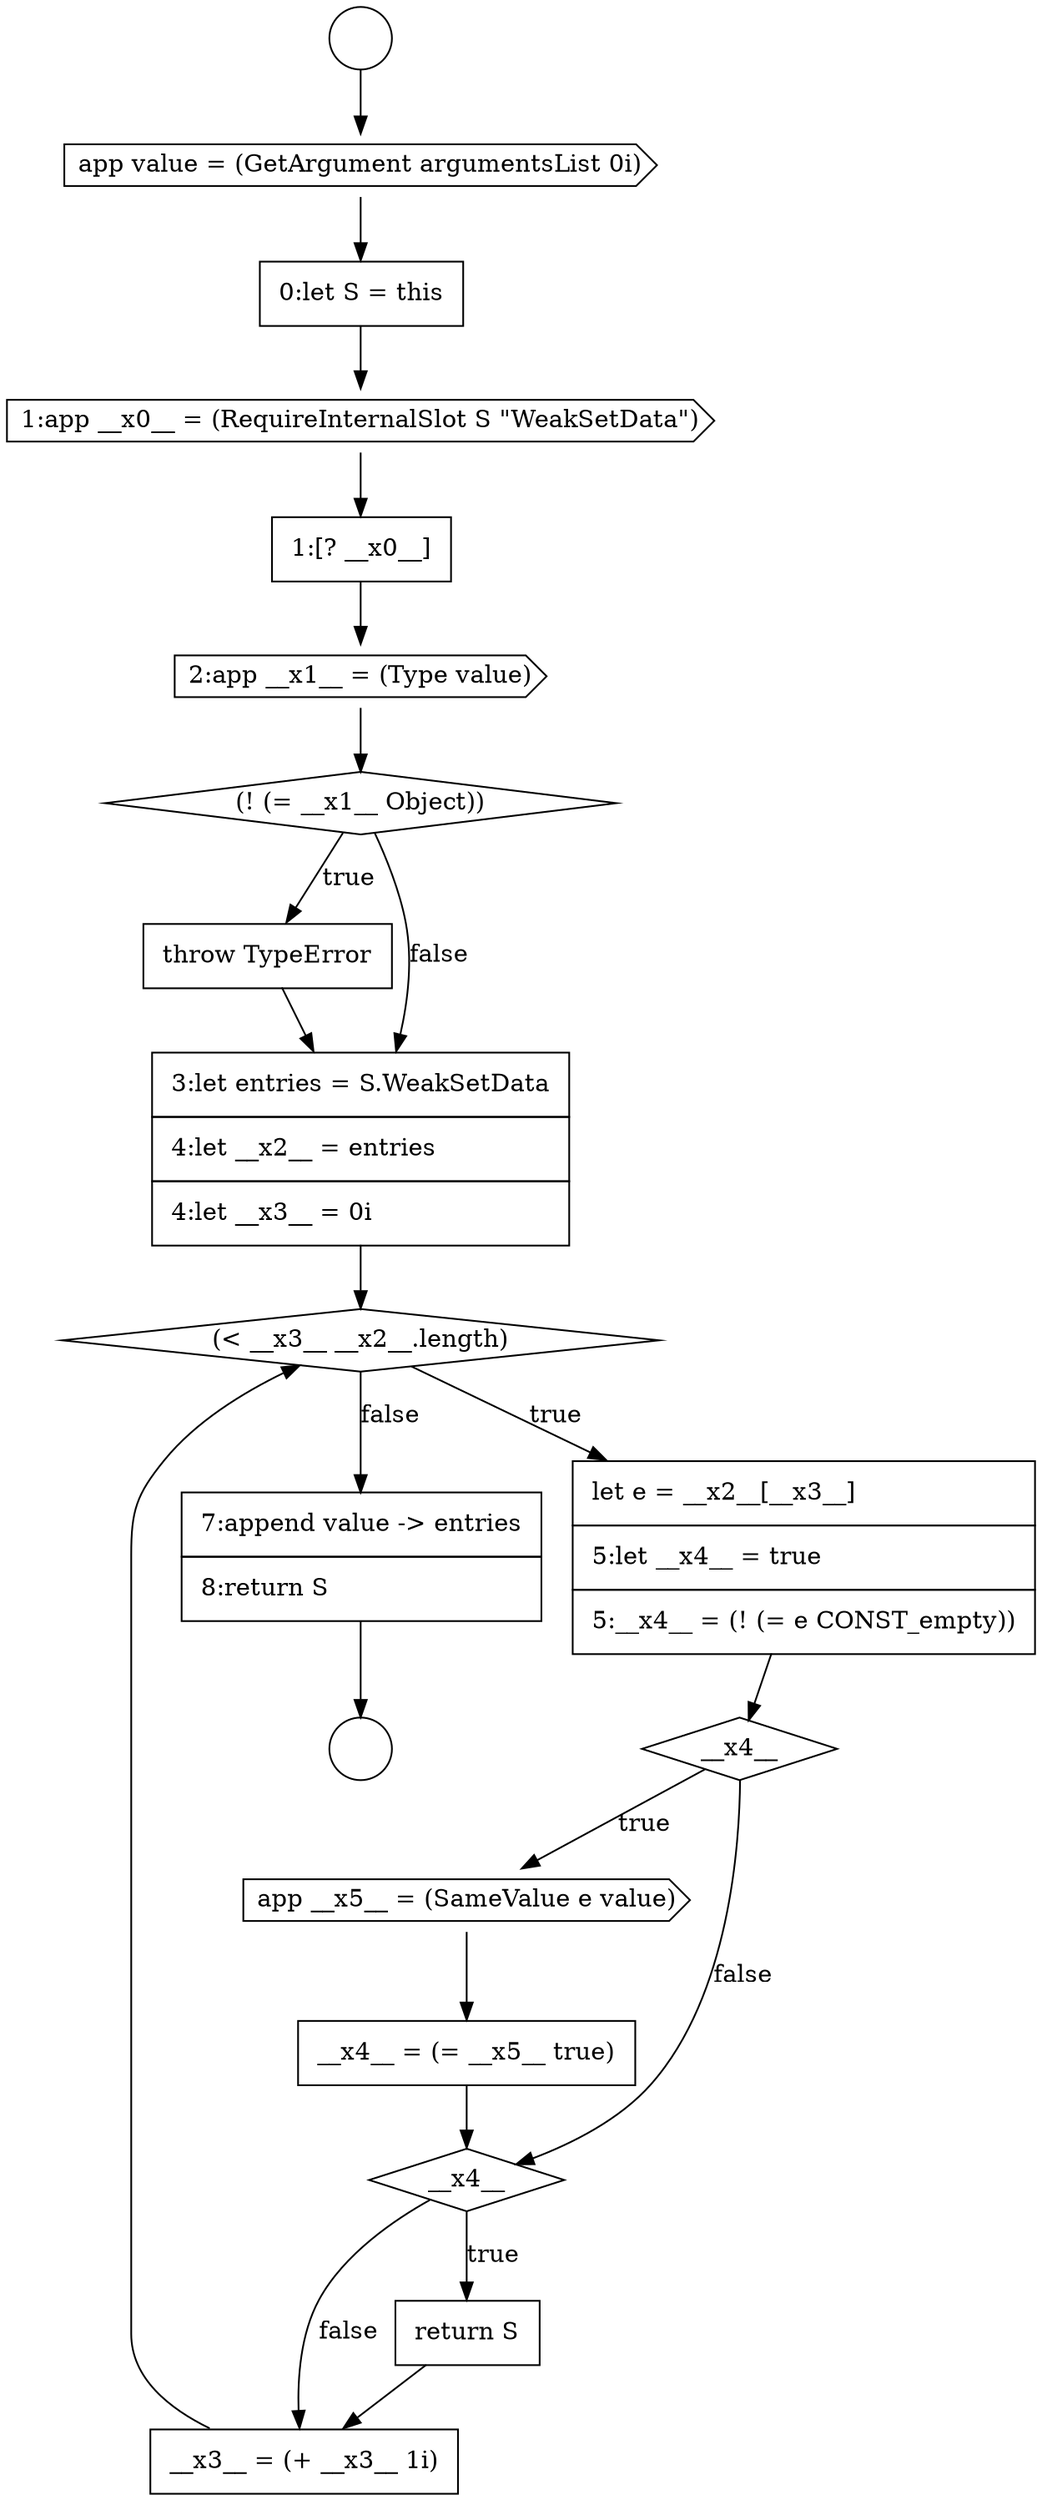 digraph {
  node17697 [shape=none, margin=0, label=<<font color="black">
    <table border="0" cellborder="1" cellspacing="0" cellpadding="10">
      <tr><td align="left">throw TypeError</td></tr>
    </table>
  </font>> color="black" fillcolor="white" style=filled]
  node17702 [shape=cds, label=<<font color="black">app __x5__ = (SameValue e value)</font>> color="black" fillcolor="white" style=filled]
  node17692 [shape=none, margin=0, label=<<font color="black">
    <table border="0" cellborder="1" cellspacing="0" cellpadding="10">
      <tr><td align="left">0:let S = this</td></tr>
    </table>
  </font>> color="black" fillcolor="white" style=filled]
  node17704 [shape=diamond, label=<<font color="black">__x4__</font>> color="black" fillcolor="white" style=filled]
  node17698 [shape=none, margin=0, label=<<font color="black">
    <table border="0" cellborder="1" cellspacing="0" cellpadding="10">
      <tr><td align="left">3:let entries = S.WeakSetData</td></tr>
      <tr><td align="left">4:let __x2__ = entries</td></tr>
      <tr><td align="left">4:let __x3__ = 0i</td></tr>
    </table>
  </font>> color="black" fillcolor="white" style=filled]
  node17693 [shape=cds, label=<<font color="black">1:app __x0__ = (RequireInternalSlot S &quot;WeakSetData&quot;)</font>> color="black" fillcolor="white" style=filled]
  node17707 [shape=none, margin=0, label=<<font color="black">
    <table border="0" cellborder="1" cellspacing="0" cellpadding="10">
      <tr><td align="left">7:append value -&gt; entries</td></tr>
      <tr><td align="left">8:return S</td></tr>
    </table>
  </font>> color="black" fillcolor="white" style=filled]
  node17701 [shape=diamond, label=<<font color="black">__x4__</font>> color="black" fillcolor="white" style=filled]
  node17690 [shape=circle label=" " color="black" fillcolor="white" style=filled]
  node17694 [shape=none, margin=0, label=<<font color="black">
    <table border="0" cellborder="1" cellspacing="0" cellpadding="10">
      <tr><td align="left">1:[? __x0__]</td></tr>
    </table>
  </font>> color="black" fillcolor="white" style=filled]
  node17691 [shape=cds, label=<<font color="black">app value = (GetArgument argumentsList 0i)</font>> color="black" fillcolor="white" style=filled]
  node17706 [shape=none, margin=0, label=<<font color="black">
    <table border="0" cellborder="1" cellspacing="0" cellpadding="10">
      <tr><td align="left">__x3__ = (+ __x3__ 1i)</td></tr>
    </table>
  </font>> color="black" fillcolor="white" style=filled]
  node17699 [shape=diamond, label=<<font color="black">(&lt; __x3__ __x2__.length)</font>> color="black" fillcolor="white" style=filled]
  node17695 [shape=cds, label=<<font color="black">2:app __x1__ = (Type value)</font>> color="black" fillcolor="white" style=filled]
  node17703 [shape=none, margin=0, label=<<font color="black">
    <table border="0" cellborder="1" cellspacing="0" cellpadding="10">
      <tr><td align="left">__x4__ = (= __x5__ true)</td></tr>
    </table>
  </font>> color="black" fillcolor="white" style=filled]
  node17700 [shape=none, margin=0, label=<<font color="black">
    <table border="0" cellborder="1" cellspacing="0" cellpadding="10">
      <tr><td align="left">let e = __x2__[__x3__]</td></tr>
      <tr><td align="left">5:let __x4__ = true</td></tr>
      <tr><td align="left">5:__x4__ = (! (= e CONST_empty))</td></tr>
    </table>
  </font>> color="black" fillcolor="white" style=filled]
  node17705 [shape=none, margin=0, label=<<font color="black">
    <table border="0" cellborder="1" cellspacing="0" cellpadding="10">
      <tr><td align="left">return S</td></tr>
    </table>
  </font>> color="black" fillcolor="white" style=filled]
  node17696 [shape=diamond, label=<<font color="black">(! (= __x1__ Object))</font>> color="black" fillcolor="white" style=filled]
  node17689 [shape=circle label=" " color="black" fillcolor="white" style=filled]
  node17699 -> node17700 [label=<<font color="black">true</font>> color="black"]
  node17699 -> node17707 [label=<<font color="black">false</font>> color="black"]
  node17707 -> node17690 [ color="black"]
  node17705 -> node17706 [ color="black"]
  node17691 -> node17692 [ color="black"]
  node17697 -> node17698 [ color="black"]
  node17700 -> node17701 [ color="black"]
  node17693 -> node17694 [ color="black"]
  node17703 -> node17704 [ color="black"]
  node17696 -> node17697 [label=<<font color="black">true</font>> color="black"]
  node17696 -> node17698 [label=<<font color="black">false</font>> color="black"]
  node17702 -> node17703 [ color="black"]
  node17706 -> node17699 [ color="black"]
  node17698 -> node17699 [ color="black"]
  node17704 -> node17705 [label=<<font color="black">true</font>> color="black"]
  node17704 -> node17706 [label=<<font color="black">false</font>> color="black"]
  node17695 -> node17696 [ color="black"]
  node17701 -> node17702 [label=<<font color="black">true</font>> color="black"]
  node17701 -> node17704 [label=<<font color="black">false</font>> color="black"]
  node17689 -> node17691 [ color="black"]
  node17692 -> node17693 [ color="black"]
  node17694 -> node17695 [ color="black"]
}
